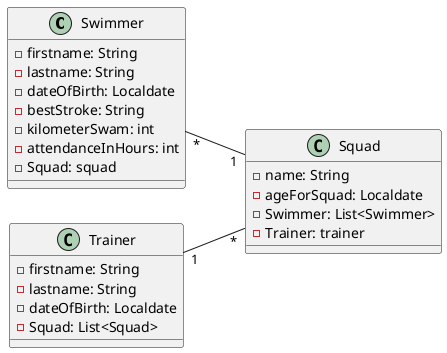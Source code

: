 @startuml



class Swimmer{
    - firstname: String
    - lastname: String
    - dateOfBirth: Localdate
    - bestStroke: String
    - kilometerSwam: int
    - attendanceInHours: int
    - Squad: squad
}

class Trainer{
    - firstname: String
    - lastname: String
    - dateOfBirth: Localdate
    - Squad: List<Squad>
}

class Squad{
    - name: String
    - ageForSquad: Localdate
    - Swimmer: List<Swimmer>
    - Trainer: trainer
}
left to right direction
Swimmer "*"--"1" Squad
Trainer "1"--"*" Squad

@enduml
